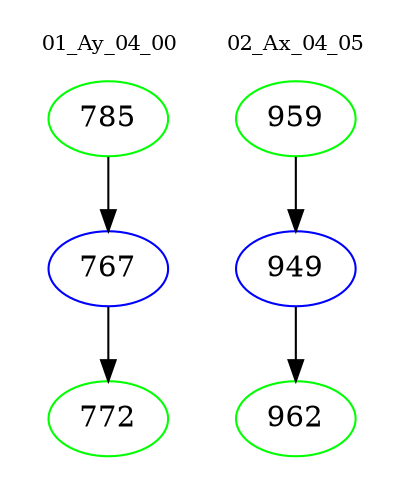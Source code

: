 digraph{
subgraph cluster_0 {
color = white
label = "01_Ay_04_00";
fontsize=10;
T0_785 [label="785", color="green"]
T0_785 -> T0_767 [color="black"]
T0_767 [label="767", color="blue"]
T0_767 -> T0_772 [color="black"]
T0_772 [label="772", color="green"]
}
subgraph cluster_1 {
color = white
label = "02_Ax_04_05";
fontsize=10;
T1_959 [label="959", color="green"]
T1_959 -> T1_949 [color="black"]
T1_949 [label="949", color="blue"]
T1_949 -> T1_962 [color="black"]
T1_962 [label="962", color="green"]
}
}
